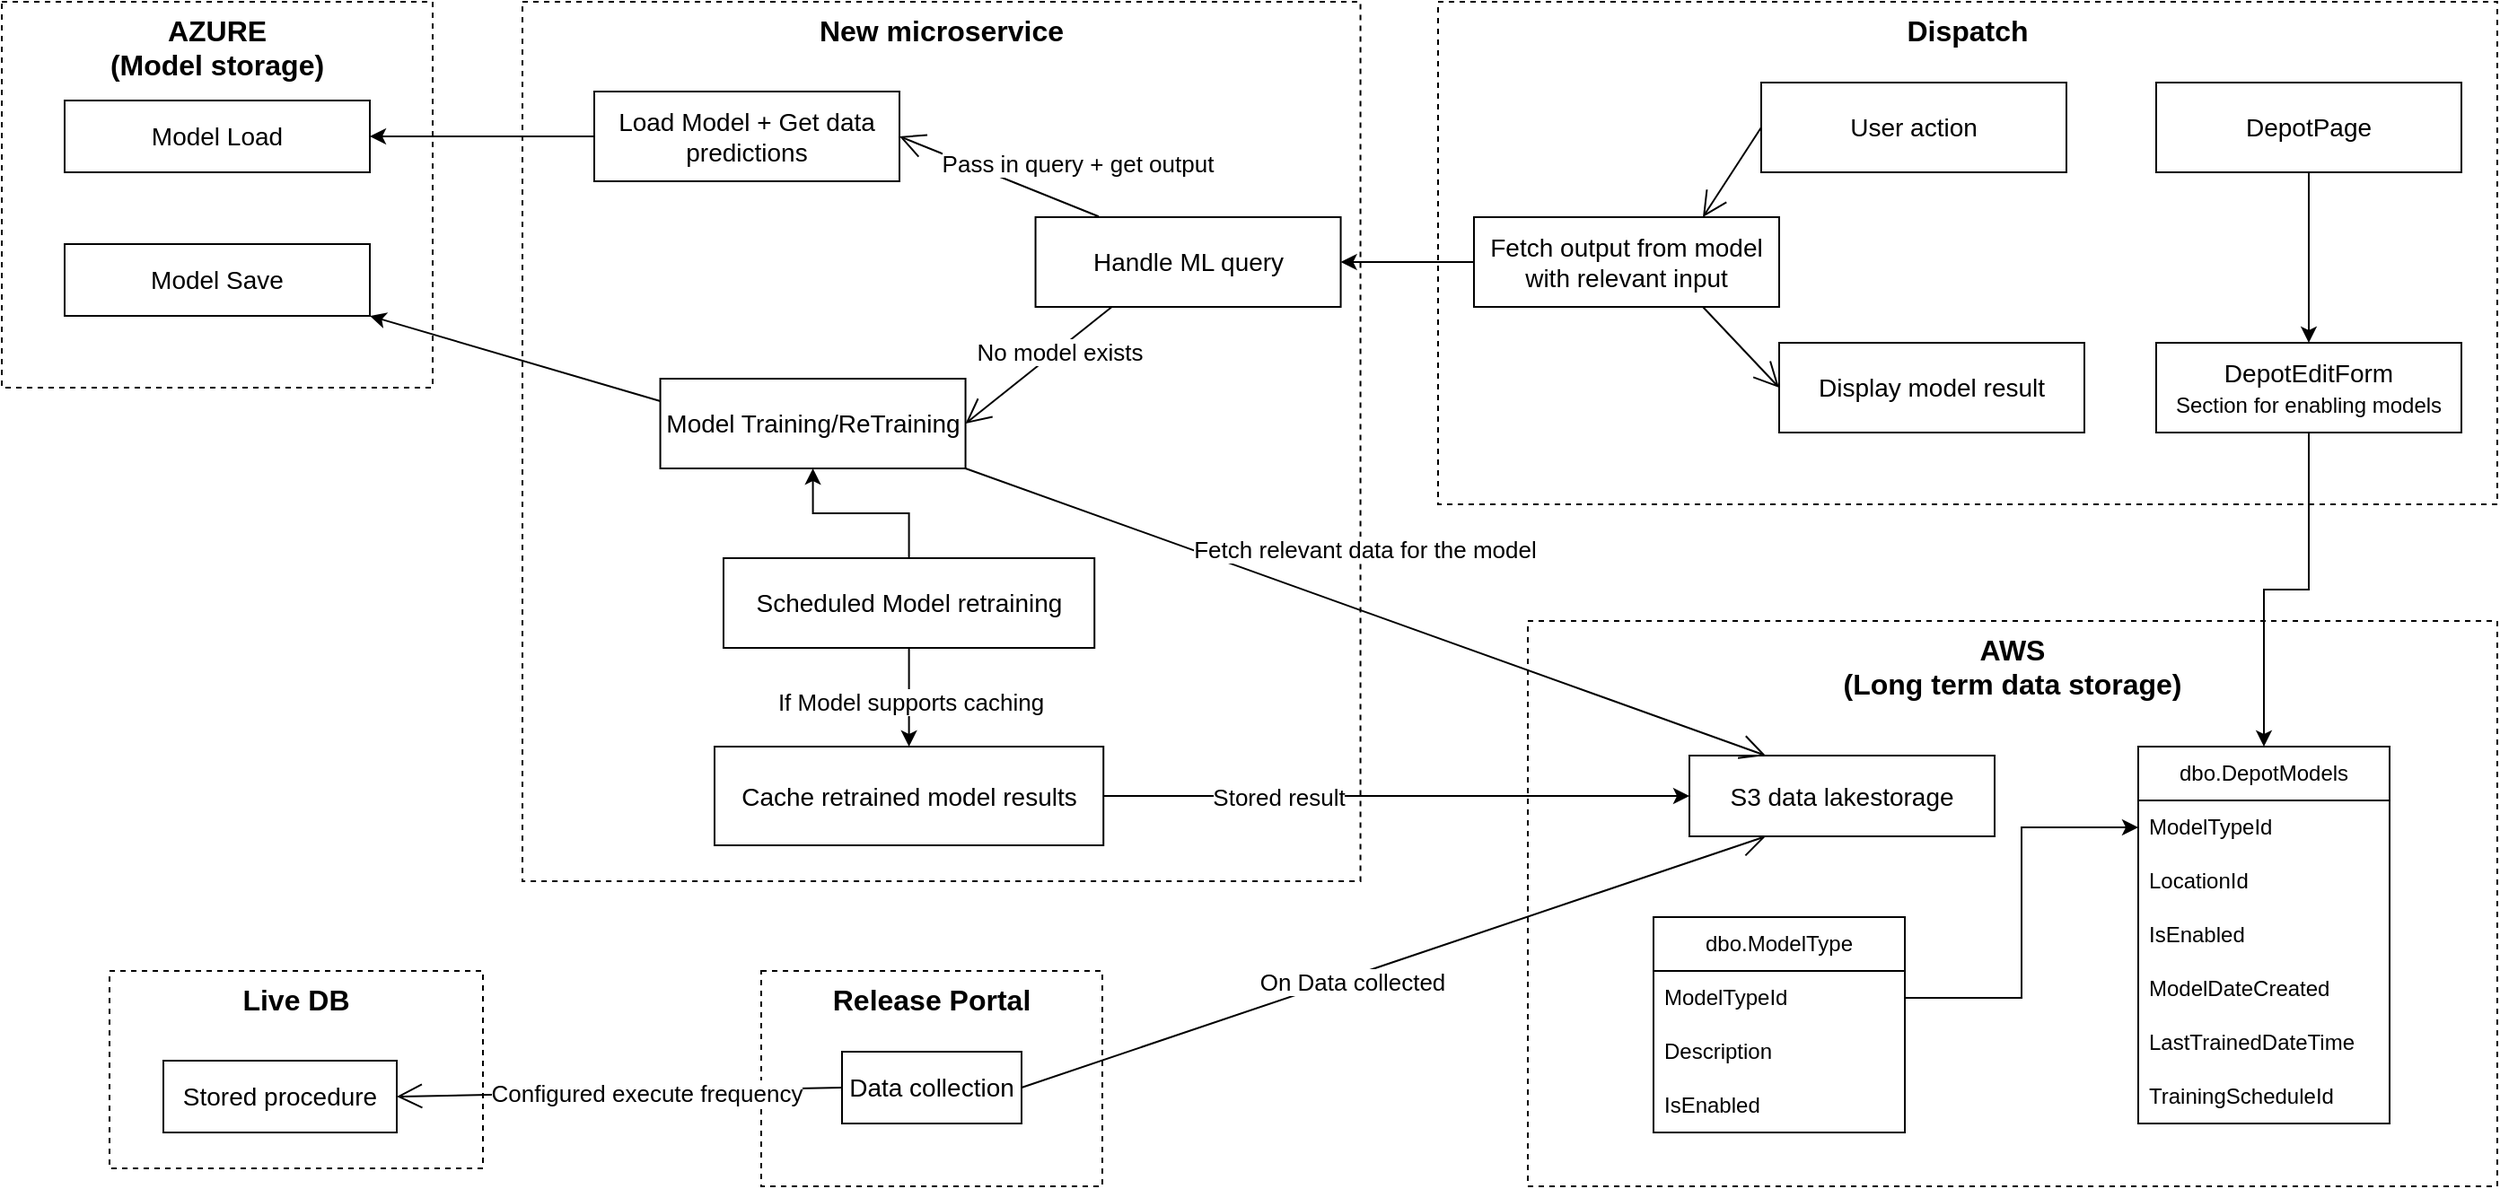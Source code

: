 <mxfile version="26.1.1">
  <diagram name="Page-1" id="nk3yhh7_28yMGZY1KQTT">
    <mxGraphModel dx="2514" dy="868" grid="1" gridSize="10" guides="1" tooltips="1" connect="1" arrows="1" fold="1" page="1" pageScale="1" pageWidth="827" pageHeight="1169" math="0" shadow="0">
      <root>
        <mxCell id="0" />
        <mxCell id="1" parent="0" />
        <mxCell id="YFmmI4BY76K4JnnpCuWu-1" value="&lt;font style=&quot;font-size: 16px;&quot;&gt;&lt;b&gt;New microservice&lt;/b&gt;&lt;/font&gt;" style="html=1;whiteSpace=wrap;dashed=1;gradientColor=default;fillColor=none;labelPosition=center;verticalLabelPosition=middle;align=center;verticalAlign=top;" parent="1" vertex="1">
          <mxGeometry x="90" y="180" width="466.78" height="490" as="geometry" />
        </mxCell>
        <mxCell id="YFmmI4BY76K4JnnpCuWu-2" value="&lt;span style=&quot;font-size: 16px;&quot;&gt;&lt;b&gt;Dispatch&lt;/b&gt;&lt;/span&gt;" style="html=1;whiteSpace=wrap;dashed=1;gradientColor=default;fillColor=none;labelPosition=center;verticalLabelPosition=middle;align=center;verticalAlign=top;" parent="1" vertex="1">
          <mxGeometry x="600" y="180" width="590" height="280" as="geometry" />
        </mxCell>
        <mxCell id="YFmmI4BY76K4JnnpCuWu-5" value="&lt;font style=&quot;font-size: 16px;&quot;&gt;&lt;b&gt;Release Portal&lt;/b&gt;&lt;/font&gt;" style="html=1;whiteSpace=wrap;dashed=1;gradientColor=default;fillColor=none;labelPosition=center;verticalLabelPosition=middle;align=center;verticalAlign=top;" parent="1" vertex="1">
          <mxGeometry x="223" y="720" width="190" height="120" as="geometry" />
        </mxCell>
        <mxCell id="YFmmI4BY76K4JnnpCuWu-4" value="Data collection" style="whiteSpace=wrap;html=1;align=center;fontSize=14;" parent="1" vertex="1">
          <mxGeometry x="268" y="765" width="100" height="40" as="geometry" />
        </mxCell>
        <mxCell id="YFmmI4BY76K4JnnpCuWu-6" value="&lt;span style=&quot;font-size: 16px;&quot;&gt;&lt;b&gt;Live DB&lt;/b&gt;&lt;/span&gt;" style="html=1;whiteSpace=wrap;dashed=1;gradientColor=default;fillColor=none;labelPosition=center;verticalLabelPosition=middle;align=center;verticalAlign=top;" parent="1" vertex="1">
          <mxGeometry x="-140" y="720" width="208" height="110" as="geometry" />
        </mxCell>
        <mxCell id="YFmmI4BY76K4JnnpCuWu-7" value="Stored procedure" style="whiteSpace=wrap;html=1;align=center;fontSize=14;" parent="1" vertex="1">
          <mxGeometry x="-110" y="770" width="130" height="40" as="geometry" />
        </mxCell>
        <mxCell id="YFmmI4BY76K4JnnpCuWu-8" value="" style="endArrow=open;endFill=1;endSize=12;html=1;rounded=0;exitX=0;exitY=0.5;exitDx=0;exitDy=0;entryX=1;entryY=0.5;entryDx=0;entryDy=0;" parent="1" source="YFmmI4BY76K4JnnpCuWu-4" target="YFmmI4BY76K4JnnpCuWu-7" edge="1">
          <mxGeometry width="160" relative="1" as="geometry">
            <mxPoint x="640" y="450" as="sourcePoint" />
            <mxPoint x="800" y="450" as="targetPoint" />
          </mxGeometry>
        </mxCell>
        <mxCell id="YFmmI4BY76K4JnnpCuWu-9" value="Configured execute frequency" style="edgeLabel;html=1;align=center;verticalAlign=middle;resizable=0;points=[];fontSize=13;" parent="YFmmI4BY76K4JnnpCuWu-8" vertex="1" connectable="0">
          <mxGeometry x="-0.119" y="1" relative="1" as="geometry">
            <mxPoint as="offset" />
          </mxGeometry>
        </mxCell>
        <mxCell id="YFmmI4BY76K4JnnpCuWu-10" value="&lt;span style=&quot;font-size: 16px;&quot;&gt;&lt;b&gt;AWS&lt;br&gt;(Long term data storage)&lt;/b&gt;&lt;/span&gt;" style="html=1;whiteSpace=wrap;dashed=1;gradientColor=default;fillColor=none;labelPosition=center;verticalLabelPosition=middle;align=center;verticalAlign=top;" parent="1" vertex="1">
          <mxGeometry x="650" y="525" width="540" height="315" as="geometry" />
        </mxCell>
        <mxCell id="YFmmI4BY76K4JnnpCuWu-11" value="" style="endArrow=open;endFill=1;endSize=12;html=1;rounded=0;exitX=1;exitY=0.5;exitDx=0;exitDy=0;entryX=0.25;entryY=1;entryDx=0;entryDy=0;" parent="1" source="YFmmI4BY76K4JnnpCuWu-4" target="YFmmI4BY76K4JnnpCuWu-13" edge="1">
          <mxGeometry width="160" relative="1" as="geometry">
            <mxPoint x="290" y="450" as="sourcePoint" />
            <mxPoint x="450" y="450" as="targetPoint" />
          </mxGeometry>
        </mxCell>
        <mxCell id="YFmmI4BY76K4JnnpCuWu-12" value="On Data collected" style="edgeLabel;html=1;align=center;verticalAlign=middle;resizable=0;points=[];fontSize=13;" parent="YFmmI4BY76K4JnnpCuWu-11" vertex="1" connectable="0">
          <mxGeometry x="-0.121" y="-3" relative="1" as="geometry">
            <mxPoint as="offset" />
          </mxGeometry>
        </mxCell>
        <mxCell id="YFmmI4BY76K4JnnpCuWu-13" value="S3 data lakestorage" style="whiteSpace=wrap;html=1;align=center;fontSize=14;" parent="1" vertex="1">
          <mxGeometry x="740" y="600" width="170" height="45" as="geometry" />
        </mxCell>
        <mxCell id="YFmmI4BY76K4JnnpCuWu-37" style="rounded=0;orthogonalLoop=1;jettySize=auto;html=1;exitX=0;exitY=0.25;exitDx=0;exitDy=0;entryX=1;entryY=1;entryDx=0;entryDy=0;" parent="1" source="YFmmI4BY76K4JnnpCuWu-14" target="YFmmI4BY76K4JnnpCuWu-33" edge="1">
          <mxGeometry relative="1" as="geometry" />
        </mxCell>
        <mxCell id="YFmmI4BY76K4JnnpCuWu-14" value="Model Training/ReTraining" style="whiteSpace=wrap;html=1;align=center;fontSize=14;" parent="1" vertex="1">
          <mxGeometry x="166.78" y="390" width="170" height="50" as="geometry" />
        </mxCell>
        <mxCell id="YFmmI4BY76K4JnnpCuWu-15" value="" style="endArrow=open;endFill=1;endSize=12;html=1;rounded=0;exitX=1;exitY=1;exitDx=0;exitDy=0;entryX=0.25;entryY=0;entryDx=0;entryDy=0;" parent="1" source="YFmmI4BY76K4JnnpCuWu-14" target="YFmmI4BY76K4JnnpCuWu-13" edge="1">
          <mxGeometry width="160" relative="1" as="geometry">
            <mxPoint x="34" y="335" as="sourcePoint" />
            <mxPoint x="-450" y="330" as="targetPoint" />
          </mxGeometry>
        </mxCell>
        <mxCell id="YFmmI4BY76K4JnnpCuWu-16" value="Fetch relevant data for the model" style="edgeLabel;html=1;align=center;verticalAlign=middle;resizable=0;points=[];fontSize=13;" parent="YFmmI4BY76K4JnnpCuWu-15" vertex="1" connectable="0">
          <mxGeometry x="-0.121" y="-3" relative="1" as="geometry">
            <mxPoint x="27" y="-28" as="offset" />
          </mxGeometry>
        </mxCell>
        <mxCell id="YFmmI4BY76K4JnnpCuWu-26" style="edgeStyle=orthogonalEdgeStyle;rounded=0;orthogonalLoop=1;jettySize=auto;html=1;exitX=0;exitY=0.5;exitDx=0;exitDy=0;entryX=1;entryY=0.5;entryDx=0;entryDy=0;" parent="1" source="YFmmI4BY76K4JnnpCuWu-18" target="YFmmI4BY76K4JnnpCuWu-20" edge="1">
          <mxGeometry relative="1" as="geometry" />
        </mxCell>
        <mxCell id="YFmmI4BY76K4JnnpCuWu-18" value="Fetch output from model&lt;div&gt;with relevant input&lt;/div&gt;" style="whiteSpace=wrap;html=1;align=center;fontSize=14;" parent="1" vertex="1">
          <mxGeometry x="620" y="300" width="170" height="50" as="geometry" />
        </mxCell>
        <mxCell id="YFmmI4BY76K4JnnpCuWu-20" value="Handle ML query" style="whiteSpace=wrap;html=1;align=center;fontSize=14;" parent="1" vertex="1">
          <mxGeometry x="375.78" y="300" width="170" height="50" as="geometry" />
        </mxCell>
        <mxCell id="YFmmI4BY76K4JnnpCuWu-21" value="" style="endArrow=open;endFill=1;endSize=12;html=1;rounded=0;exitX=0.25;exitY=1;exitDx=0;exitDy=0;entryX=1;entryY=0.5;entryDx=0;entryDy=0;" parent="1" source="YFmmI4BY76K4JnnpCuWu-20" target="YFmmI4BY76K4JnnpCuWu-14" edge="1">
          <mxGeometry width="160" relative="1" as="geometry">
            <mxPoint x="286.78" y="420" as="sourcePoint" />
            <mxPoint x="446.78" y="420" as="targetPoint" />
          </mxGeometry>
        </mxCell>
        <mxCell id="YFmmI4BY76K4JnnpCuWu-22" value="&lt;font style=&quot;font-size: 13px;&quot;&gt;No model exists&lt;/font&gt;" style="edgeLabel;html=1;align=center;verticalAlign=middle;resizable=0;points=[];" parent="YFmmI4BY76K4JnnpCuWu-21" vertex="1" connectable="0">
          <mxGeometry x="-0.252" y="1" relative="1" as="geometry">
            <mxPoint as="offset" />
          </mxGeometry>
        </mxCell>
        <mxCell id="YFmmI4BY76K4JnnpCuWu-36" style="edgeStyle=orthogonalEdgeStyle;rounded=0;orthogonalLoop=1;jettySize=auto;html=1;exitX=0;exitY=0.5;exitDx=0;exitDy=0;entryX=1;entryY=0.5;entryDx=0;entryDy=0;" parent="1" source="YFmmI4BY76K4JnnpCuWu-23" target="YFmmI4BY76K4JnnpCuWu-34" edge="1">
          <mxGeometry relative="1" as="geometry" />
        </mxCell>
        <mxCell id="YFmmI4BY76K4JnnpCuWu-23" value="Load Model + Get data predictions" style="whiteSpace=wrap;html=1;align=center;fontSize=14;" parent="1" vertex="1">
          <mxGeometry x="130" y="230" width="170" height="50" as="geometry" />
        </mxCell>
        <mxCell id="YFmmI4BY76K4JnnpCuWu-24" value="" style="endArrow=open;endFill=1;endSize=12;html=1;rounded=0;exitX=0.207;exitY=-0.007;exitDx=0;exitDy=0;exitPerimeter=0;entryX=1;entryY=0.5;entryDx=0;entryDy=0;" parent="1" source="YFmmI4BY76K4JnnpCuWu-20" target="YFmmI4BY76K4JnnpCuWu-23" edge="1">
          <mxGeometry width="160" relative="1" as="geometry">
            <mxPoint x="286.78" y="420" as="sourcePoint" />
            <mxPoint x="446.78" y="420" as="targetPoint" />
          </mxGeometry>
        </mxCell>
        <mxCell id="YFmmI4BY76K4JnnpCuWu-25" value="Pass in query + get output" style="edgeLabel;html=1;align=center;verticalAlign=middle;resizable=0;points=[];fontSize=13;" parent="YFmmI4BY76K4JnnpCuWu-24" vertex="1" connectable="0">
          <mxGeometry x="0.267" y="1" relative="1" as="geometry">
            <mxPoint x="59" y="-2" as="offset" />
          </mxGeometry>
        </mxCell>
        <mxCell id="YFmmI4BY76K4JnnpCuWu-27" value="User action" style="whiteSpace=wrap;html=1;align=center;fontSize=14;" parent="1" vertex="1">
          <mxGeometry x="780" y="225" width="170" height="50" as="geometry" />
        </mxCell>
        <mxCell id="YFmmI4BY76K4JnnpCuWu-28" value="" style="endArrow=open;endFill=1;endSize=12;html=1;rounded=0;exitX=0;exitY=0.5;exitDx=0;exitDy=0;entryX=0.75;entryY=0;entryDx=0;entryDy=0;" parent="1" source="YFmmI4BY76K4JnnpCuWu-27" target="YFmmI4BY76K4JnnpCuWu-18" edge="1">
          <mxGeometry width="160" relative="1" as="geometry">
            <mxPoint x="190.0" y="420" as="sourcePoint" />
            <mxPoint x="350" y="420" as="targetPoint" />
          </mxGeometry>
        </mxCell>
        <mxCell id="YFmmI4BY76K4JnnpCuWu-29" value="Display model result" style="whiteSpace=wrap;html=1;align=center;fontSize=14;" parent="1" vertex="1">
          <mxGeometry x="790" y="370" width="170" height="50" as="geometry" />
        </mxCell>
        <mxCell id="YFmmI4BY76K4JnnpCuWu-30" value="" style="endArrow=open;endFill=1;endSize=12;html=1;rounded=0;exitX=0.75;exitY=1;exitDx=0;exitDy=0;entryX=0;entryY=0.5;entryDx=0;entryDy=0;" parent="1" source="YFmmI4BY76K4JnnpCuWu-18" target="YFmmI4BY76K4JnnpCuWu-29" edge="1">
          <mxGeometry width="160" relative="1" as="geometry">
            <mxPoint x="190.0" y="420" as="sourcePoint" />
            <mxPoint x="350" y="420" as="targetPoint" />
          </mxGeometry>
        </mxCell>
        <mxCell id="YFmmI4BY76K4JnnpCuWu-32" value="&lt;span style=&quot;font-size: 16px;&quot;&gt;&lt;b&gt;AZURE&lt;br&gt;(Model storage)&lt;/b&gt;&lt;/span&gt;" style="html=1;whiteSpace=wrap;dashed=1;gradientColor=default;fillColor=none;labelPosition=center;verticalLabelPosition=middle;align=center;verticalAlign=top;" parent="1" vertex="1">
          <mxGeometry x="-200" y="180" width="240" height="215" as="geometry" />
        </mxCell>
        <mxCell id="YFmmI4BY76K4JnnpCuWu-33" value="Model Save" style="whiteSpace=wrap;html=1;align=center;fontSize=14;" parent="1" vertex="1">
          <mxGeometry x="-165" y="315" width="170" height="40" as="geometry" />
        </mxCell>
        <mxCell id="YFmmI4BY76K4JnnpCuWu-34" value="Model Load" style="whiteSpace=wrap;html=1;align=center;fontSize=14;" parent="1" vertex="1">
          <mxGeometry x="-165" y="235" width="170" height="40" as="geometry" />
        </mxCell>
        <mxCell id="rtBuZWrgFB-SsXa5-KP_-1" value="dbo.ModelType" style="swimlane;fontStyle=0;childLayout=stackLayout;horizontal=1;startSize=30;horizontalStack=0;resizeParent=1;resizeParentMax=0;resizeLast=0;collapsible=1;marginBottom=0;whiteSpace=wrap;html=1;" parent="1" vertex="1">
          <mxGeometry x="720" y="690" width="140" height="120" as="geometry" />
        </mxCell>
        <mxCell id="rtBuZWrgFB-SsXa5-KP_-2" value="ModelTypeId" style="text;strokeColor=none;fillColor=none;align=left;verticalAlign=middle;spacingLeft=4;spacingRight=4;overflow=hidden;points=[[0,0.5],[1,0.5]];portConstraint=eastwest;rotatable=0;whiteSpace=wrap;html=1;" parent="rtBuZWrgFB-SsXa5-KP_-1" vertex="1">
          <mxGeometry y="30" width="140" height="30" as="geometry" />
        </mxCell>
        <mxCell id="rtBuZWrgFB-SsXa5-KP_-3" value="Description" style="text;strokeColor=none;fillColor=none;align=left;verticalAlign=middle;spacingLeft=4;spacingRight=4;overflow=hidden;points=[[0,0.5],[1,0.5]];portConstraint=eastwest;rotatable=0;whiteSpace=wrap;html=1;" parent="rtBuZWrgFB-SsXa5-KP_-1" vertex="1">
          <mxGeometry y="60" width="140" height="30" as="geometry" />
        </mxCell>
        <mxCell id="rtBuZWrgFB-SsXa5-KP_-4" value="IsEnabled" style="text;strokeColor=none;fillColor=none;align=left;verticalAlign=middle;spacingLeft=4;spacingRight=4;overflow=hidden;points=[[0,0.5],[1,0.5]];portConstraint=eastwest;rotatable=0;whiteSpace=wrap;html=1;" parent="rtBuZWrgFB-SsXa5-KP_-1" vertex="1">
          <mxGeometry y="90" width="140" height="30" as="geometry" />
        </mxCell>
        <object label="dbo.DepotModels" LocationId="" id="rtBuZWrgFB-SsXa5-KP_-5">
          <mxCell style="swimlane;fontStyle=0;childLayout=stackLayout;horizontal=1;startSize=30;horizontalStack=0;resizeParent=1;resizeParentMax=0;resizeLast=0;collapsible=1;marginBottom=0;whiteSpace=wrap;html=1;" parent="1" vertex="1">
            <mxGeometry x="990" y="595" width="140" height="210" as="geometry" />
          </mxCell>
        </object>
        <mxCell id="rtBuZWrgFB-SsXa5-KP_-6" value="ModelTypeId" style="text;strokeColor=none;fillColor=none;align=left;verticalAlign=middle;spacingLeft=4;spacingRight=4;overflow=hidden;points=[[0,0.5],[1,0.5]];portConstraint=eastwest;rotatable=0;whiteSpace=wrap;html=1;" parent="rtBuZWrgFB-SsXa5-KP_-5" vertex="1">
          <mxGeometry y="30" width="140" height="30" as="geometry" />
        </mxCell>
        <mxCell id="rtBuZWrgFB-SsXa5-KP_-7" value="LocationId" style="text;strokeColor=none;fillColor=none;align=left;verticalAlign=middle;spacingLeft=4;spacingRight=4;overflow=hidden;points=[[0,0.5],[1,0.5]];portConstraint=eastwest;rotatable=0;whiteSpace=wrap;html=1;" parent="rtBuZWrgFB-SsXa5-KP_-5" vertex="1">
          <mxGeometry y="60" width="140" height="30" as="geometry" />
        </mxCell>
        <mxCell id="rtBuZWrgFB-SsXa5-KP_-8" value="IsEnabled" style="text;strokeColor=none;fillColor=none;align=left;verticalAlign=middle;spacingLeft=4;spacingRight=4;overflow=hidden;points=[[0,0.5],[1,0.5]];portConstraint=eastwest;rotatable=0;whiteSpace=wrap;html=1;" parent="rtBuZWrgFB-SsXa5-KP_-5" vertex="1">
          <mxGeometry y="90" width="140" height="30" as="geometry" />
        </mxCell>
        <mxCell id="rtBuZWrgFB-SsXa5-KP_-11" value="ModelDateCreated" style="text;strokeColor=none;fillColor=none;align=left;verticalAlign=middle;spacingLeft=4;spacingRight=4;overflow=hidden;points=[[0,0.5],[1,0.5]];portConstraint=eastwest;rotatable=0;whiteSpace=wrap;html=1;" parent="rtBuZWrgFB-SsXa5-KP_-5" vertex="1">
          <mxGeometry y="120" width="140" height="30" as="geometry" />
        </mxCell>
        <mxCell id="rtBuZWrgFB-SsXa5-KP_-12" value="LastTrainedDateTime" style="text;strokeColor=none;fillColor=none;align=left;verticalAlign=middle;spacingLeft=4;spacingRight=4;overflow=hidden;points=[[0,0.5],[1,0.5]];portConstraint=eastwest;rotatable=0;whiteSpace=wrap;html=1;" parent="rtBuZWrgFB-SsXa5-KP_-5" vertex="1">
          <mxGeometry y="150" width="140" height="30" as="geometry" />
        </mxCell>
        <mxCell id="rtBuZWrgFB-SsXa5-KP_-13" value="TrainingScheduleId" style="text;strokeColor=none;fillColor=none;align=left;verticalAlign=middle;spacingLeft=4;spacingRight=4;overflow=hidden;points=[[0,0.5],[1,0.5]];portConstraint=eastwest;rotatable=0;whiteSpace=wrap;html=1;" parent="rtBuZWrgFB-SsXa5-KP_-5" vertex="1">
          <mxGeometry y="180" width="140" height="30" as="geometry" />
        </mxCell>
        <mxCell id="rtBuZWrgFB-SsXa5-KP_-16" style="edgeStyle=orthogonalEdgeStyle;rounded=0;orthogonalLoop=1;jettySize=auto;html=1;exitX=1;exitY=0.5;exitDx=0;exitDy=0;entryX=0;entryY=0.5;entryDx=0;entryDy=0;" parent="1" source="rtBuZWrgFB-SsXa5-KP_-2" target="rtBuZWrgFB-SsXa5-KP_-6" edge="1">
          <mxGeometry relative="1" as="geometry" />
        </mxCell>
        <mxCell id="rtBuZWrgFB-SsXa5-KP_-29" style="edgeStyle=orthogonalEdgeStyle;rounded=0;orthogonalLoop=1;jettySize=auto;html=1;exitX=0.5;exitY=1;exitDx=0;exitDy=0;" parent="1" source="rtBuZWrgFB-SsXa5-KP_-26" target="rtBuZWrgFB-SsXa5-KP_-27" edge="1">
          <mxGeometry relative="1" as="geometry" />
        </mxCell>
        <mxCell id="rtBuZWrgFB-SsXa5-KP_-26" value="DepotPage" style="whiteSpace=wrap;html=1;align=center;fontSize=14;" parent="1" vertex="1">
          <mxGeometry x="1000" y="225" width="170" height="50" as="geometry" />
        </mxCell>
        <mxCell id="uEylgo5YxC_89YeR1alC-7" style="edgeStyle=orthogonalEdgeStyle;rounded=0;orthogonalLoop=1;jettySize=auto;html=1;exitX=0.5;exitY=1;exitDx=0;exitDy=0;entryX=0.5;entryY=0;entryDx=0;entryDy=0;" edge="1" parent="1" source="rtBuZWrgFB-SsXa5-KP_-27" target="rtBuZWrgFB-SsXa5-KP_-5">
          <mxGeometry relative="1" as="geometry" />
        </mxCell>
        <mxCell id="rtBuZWrgFB-SsXa5-KP_-27" value="DepotEditForm&lt;div&gt;&lt;font style=&quot;font-size: 12px;&quot;&gt;Section for enabling models&lt;/font&gt;&lt;/div&gt;" style="whiteSpace=wrap;html=1;align=center;fontSize=14;" parent="1" vertex="1">
          <mxGeometry x="1000" y="370" width="170" height="50" as="geometry" />
        </mxCell>
        <mxCell id="uEylgo5YxC_89YeR1alC-2" style="edgeStyle=orthogonalEdgeStyle;rounded=0;orthogonalLoop=1;jettySize=auto;html=1;exitX=0.5;exitY=1;exitDx=0;exitDy=0;entryX=0.5;entryY=0;entryDx=0;entryDy=0;" edge="1" parent="1" source="rtBuZWrgFB-SsXa5-KP_-31" target="PqK_YZJ9idRnckHc3zUF-1">
          <mxGeometry relative="1" as="geometry" />
        </mxCell>
        <mxCell id="uEylgo5YxC_89YeR1alC-5" value="If Model supports caching" style="edgeLabel;html=1;align=center;verticalAlign=middle;resizable=0;points=[];fontSize=13;" vertex="1" connectable="0" parent="uEylgo5YxC_89YeR1alC-2">
          <mxGeometry x="0.075" relative="1" as="geometry">
            <mxPoint as="offset" />
          </mxGeometry>
        </mxCell>
        <mxCell id="uEylgo5YxC_89YeR1alC-6" style="edgeStyle=orthogonalEdgeStyle;rounded=0;orthogonalLoop=1;jettySize=auto;html=1;exitX=0.5;exitY=0;exitDx=0;exitDy=0;entryX=0.5;entryY=1;entryDx=0;entryDy=0;" edge="1" parent="1" source="rtBuZWrgFB-SsXa5-KP_-31" target="YFmmI4BY76K4JnnpCuWu-14">
          <mxGeometry relative="1" as="geometry" />
        </mxCell>
        <mxCell id="rtBuZWrgFB-SsXa5-KP_-31" value="Scheduled Model retraining" style="whiteSpace=wrap;html=1;align=center;fontSize=14;" parent="1" vertex="1">
          <mxGeometry x="202" y="490" width="206.61" height="50" as="geometry" />
        </mxCell>
        <mxCell id="PqK_YZJ9idRnckHc3zUF-3" style="edgeStyle=orthogonalEdgeStyle;rounded=0;orthogonalLoop=1;jettySize=auto;html=1;exitX=1;exitY=0.5;exitDx=0;exitDy=0;" parent="1" source="PqK_YZJ9idRnckHc3zUF-1" target="YFmmI4BY76K4JnnpCuWu-13" edge="1">
          <mxGeometry relative="1" as="geometry" />
        </mxCell>
        <mxCell id="PqK_YZJ9idRnckHc3zUF-4" value="Stored result" style="edgeLabel;html=1;align=center;verticalAlign=middle;resizable=0;points=[];fontSize=13;" parent="PqK_YZJ9idRnckHc3zUF-3" vertex="1" connectable="0">
          <mxGeometry x="-0.615" y="7" relative="1" as="geometry">
            <mxPoint x="34" y="7" as="offset" />
          </mxGeometry>
        </mxCell>
        <mxCell id="PqK_YZJ9idRnckHc3zUF-1" value="Cache retrained model results" style="whiteSpace=wrap;html=1;align=center;fontSize=14;" parent="1" vertex="1">
          <mxGeometry x="197" y="595" width="216.61" height="55" as="geometry" />
        </mxCell>
      </root>
    </mxGraphModel>
  </diagram>
</mxfile>
